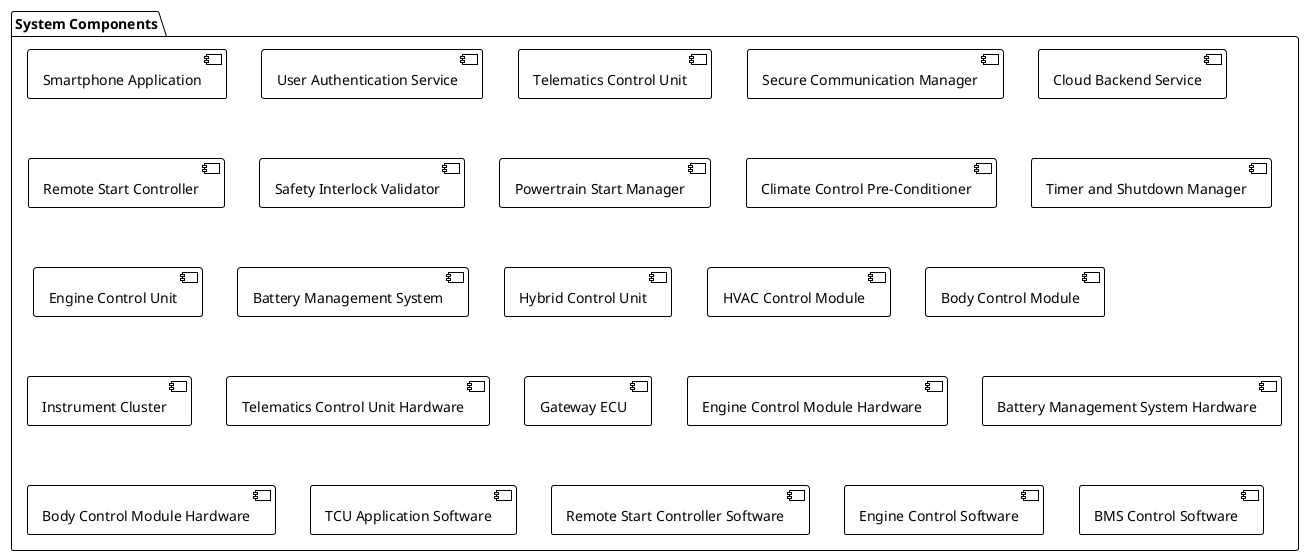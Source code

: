 @startuml
!theme plain

package "System Components" {
  [Smartphone Application]
  [User Authentication Service]
  [Telematics Control Unit]
  [Secure Communication Manager]
  [Cloud Backend Service]
  [Remote Start Controller]
  [Safety Interlock Validator]
  [Powertrain Start Manager]
  [Climate Control Pre-Conditioner]
  [Timer and Shutdown Manager]
  [Engine Control Unit]
  [Battery Management System]
  [Hybrid Control Unit]
  [HVAC Control Module]
  [Body Control Module]
  [Instrument Cluster]
  [Telematics Control Unit Hardware]
  [Gateway ECU]
  [Engine Control Module Hardware]
  [Battery Management System Hardware]
  [Body Control Module Hardware]
  [TCU Application Software]
  [Remote Start Controller Software]
  [Engine Control Software]
  [BMS Control Software]
}


@enduml
